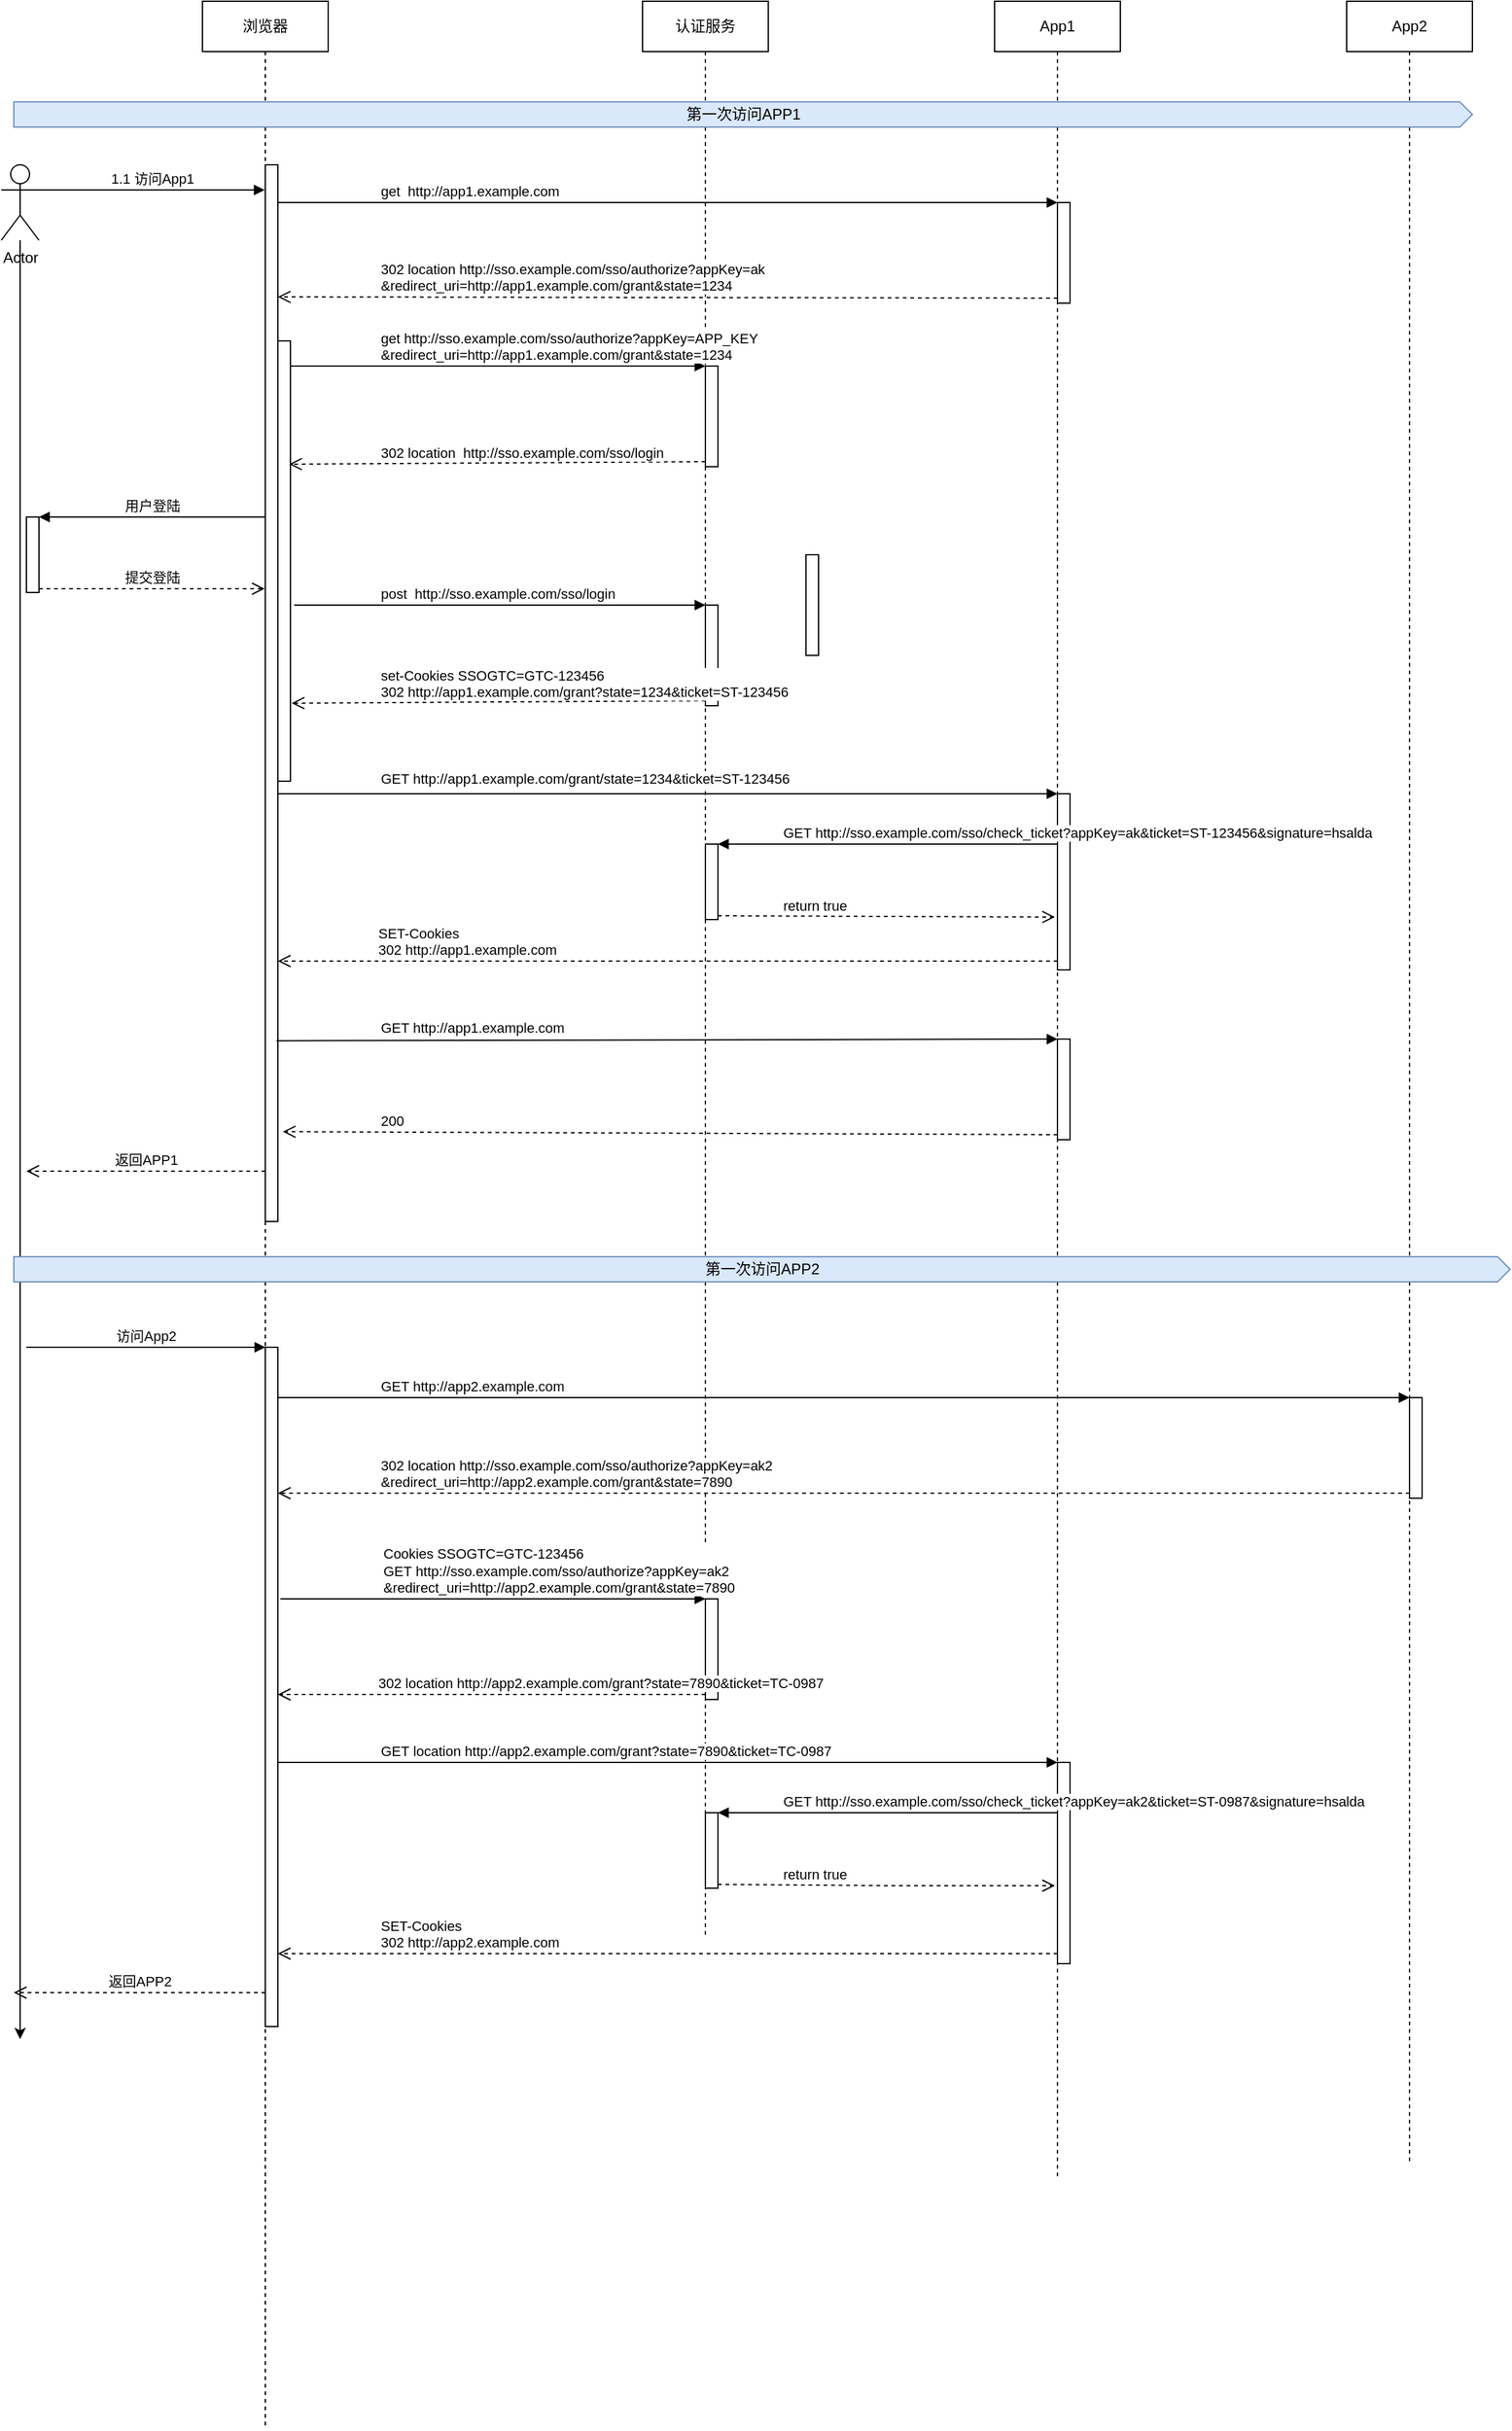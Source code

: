 <mxfile version="14.7.8" type="github">
  <diagram id="c4w317zECzJuG4s0Is7F" name="Page-1">
    <mxGraphModel dx="1426" dy="794" grid="1" gridSize="10" guides="1" tooltips="1" connect="1" arrows="1" fold="1" page="1" pageScale="1" pageWidth="1654" pageHeight="2336" math="0" shadow="0">
      <root>
        <mxCell id="0" />
        <mxCell id="1" parent="0" />
        <mxCell id="5jAdGCk7PEBWjeVyFy0n-1" value="浏览器" style="shape=umlLifeline;perimeter=lifelinePerimeter;whiteSpace=wrap;html=1;container=1;collapsible=0;recursiveResize=0;outlineConnect=0;" vertex="1" parent="1">
          <mxGeometry x="500" y="150" width="100" height="1930" as="geometry" />
        </mxCell>
        <mxCell id="5jAdGCk7PEBWjeVyFy0n-8" value="" style="html=1;points=[];perimeter=orthogonalPerimeter;" vertex="1" parent="5jAdGCk7PEBWjeVyFy0n-1">
          <mxGeometry x="50" y="130" width="10" height="840" as="geometry" />
        </mxCell>
        <mxCell id="5jAdGCk7PEBWjeVyFy0n-13" value="" style="html=1;points=[];perimeter=orthogonalPerimeter;" vertex="1" parent="5jAdGCk7PEBWjeVyFy0n-1">
          <mxGeometry x="60" y="270" width="10" height="350" as="geometry" />
        </mxCell>
        <mxCell id="5jAdGCk7PEBWjeVyFy0n-36" value="" style="html=1;points=[];perimeter=orthogonalPerimeter;" vertex="1" parent="5jAdGCk7PEBWjeVyFy0n-1">
          <mxGeometry x="50" y="1070" width="10" height="540" as="geometry" />
        </mxCell>
        <mxCell id="5jAdGCk7PEBWjeVyFy0n-37" value="访问App2" style="html=1;verticalAlign=bottom;endArrow=block;entryX=0;entryY=0;" edge="1" target="5jAdGCk7PEBWjeVyFy0n-36" parent="5jAdGCk7PEBWjeVyFy0n-1">
          <mxGeometry relative="1" as="geometry">
            <mxPoint x="-140" y="1070" as="sourcePoint" />
          </mxGeometry>
        </mxCell>
        <mxCell id="5jAdGCk7PEBWjeVyFy0n-38" value="返回APP2" style="html=1;verticalAlign=bottom;endArrow=open;dashed=1;endSize=8;exitX=0;exitY=0.95;" edge="1" source="5jAdGCk7PEBWjeVyFy0n-36" parent="5jAdGCk7PEBWjeVyFy0n-1">
          <mxGeometry relative="1" as="geometry">
            <mxPoint x="-150" y="1583" as="targetPoint" />
          </mxGeometry>
        </mxCell>
        <mxCell id="5jAdGCk7PEBWjeVyFy0n-2" value="认证服务" style="shape=umlLifeline;perimeter=lifelinePerimeter;whiteSpace=wrap;html=1;container=1;collapsible=0;recursiveResize=0;outlineConnect=0;" vertex="1" parent="1">
          <mxGeometry x="850" y="150" width="100" height="1540" as="geometry" />
        </mxCell>
        <mxCell id="5jAdGCk7PEBWjeVyFy0n-21" value="" style="html=1;points=[];perimeter=orthogonalPerimeter;" vertex="1" parent="5jAdGCk7PEBWjeVyFy0n-2">
          <mxGeometry x="50" y="480" width="10" height="80" as="geometry" />
        </mxCell>
        <mxCell id="5jAdGCk7PEBWjeVyFy0n-28" value="" style="html=1;points=[];perimeter=orthogonalPerimeter;" vertex="1" parent="5jAdGCk7PEBWjeVyFy0n-2">
          <mxGeometry x="50" y="670" width="10" height="60" as="geometry" />
        </mxCell>
        <mxCell id="5jAdGCk7PEBWjeVyFy0n-42" value="" style="html=1;points=[];perimeter=orthogonalPerimeter;" vertex="1" parent="5jAdGCk7PEBWjeVyFy0n-2">
          <mxGeometry x="50" y="1270" width="10" height="80" as="geometry" />
        </mxCell>
        <mxCell id="5jAdGCk7PEBWjeVyFy0n-3" value="App1" style="shape=umlLifeline;perimeter=lifelinePerimeter;whiteSpace=wrap;html=1;container=1;collapsible=0;recursiveResize=0;outlineConnect=0;" vertex="1" parent="1">
          <mxGeometry x="1130" y="150" width="100" height="1730" as="geometry" />
        </mxCell>
        <mxCell id="5jAdGCk7PEBWjeVyFy0n-24" value="" style="html=1;points=[];perimeter=orthogonalPerimeter;" vertex="1" parent="5jAdGCk7PEBWjeVyFy0n-3">
          <mxGeometry x="50" y="630" width="10" height="140" as="geometry" />
        </mxCell>
        <mxCell id="5jAdGCk7PEBWjeVyFy0n-31" value="" style="html=1;points=[];perimeter=orthogonalPerimeter;" vertex="1" parent="5jAdGCk7PEBWjeVyFy0n-3">
          <mxGeometry x="50" y="825" width="10" height="80" as="geometry" />
        </mxCell>
        <mxCell id="5jAdGCk7PEBWjeVyFy0n-45" value="" style="html=1;points=[];perimeter=orthogonalPerimeter;" vertex="1" parent="5jAdGCk7PEBWjeVyFy0n-3">
          <mxGeometry x="50" y="1400" width="10" height="160" as="geometry" />
        </mxCell>
        <mxCell id="5jAdGCk7PEBWjeVyFy0n-4" value="App2" style="shape=umlLifeline;perimeter=lifelinePerimeter;whiteSpace=wrap;html=1;container=1;collapsible=0;recursiveResize=0;outlineConnect=0;" vertex="1" parent="1">
          <mxGeometry x="1410" y="150" width="100" height="1720" as="geometry" />
        </mxCell>
        <mxCell id="5jAdGCk7PEBWjeVyFy0n-39" value="" style="html=1;points=[];perimeter=orthogonalPerimeter;" vertex="1" parent="5jAdGCk7PEBWjeVyFy0n-4">
          <mxGeometry x="50" y="1110" width="10" height="80" as="geometry" />
        </mxCell>
        <mxCell id="5jAdGCk7PEBWjeVyFy0n-6" value="第一次访问APP1" style="html=1;shadow=0;dashed=0;align=center;verticalAlign=middle;shape=mxgraph.arrows2.arrow;dy=0;dx=10;notch=0;fillColor=#dae8fc;strokeColor=#6c8ebf;" vertex="1" parent="1">
          <mxGeometry x="350" y="230" width="1160" height="20" as="geometry" />
        </mxCell>
        <mxCell id="5jAdGCk7PEBWjeVyFy0n-17" style="edgeStyle=orthogonalEdgeStyle;rounded=0;orthogonalLoop=1;jettySize=auto;html=1;" edge="1" parent="1" source="5jAdGCk7PEBWjeVyFy0n-7">
          <mxGeometry relative="1" as="geometry">
            <mxPoint x="355" y="1770" as="targetPoint" />
          </mxGeometry>
        </mxCell>
        <mxCell id="5jAdGCk7PEBWjeVyFy0n-7" value="Actor" style="shape=umlActor;verticalLabelPosition=bottom;verticalAlign=top;html=1;outlineConnect=0;" vertex="1" parent="1">
          <mxGeometry x="340" y="280" width="30" height="60" as="geometry" />
        </mxCell>
        <mxCell id="5jAdGCk7PEBWjeVyFy0n-9" value="1.1 访问App1" style="html=1;verticalAlign=bottom;endArrow=block;" edge="1" parent="1" target="5jAdGCk7PEBWjeVyFy0n-1">
          <mxGeometry width="80" relative="1" as="geometry">
            <mxPoint x="370" y="300" as="sourcePoint" />
            <mxPoint x="450" y="300" as="targetPoint" />
          </mxGeometry>
        </mxCell>
        <mxCell id="5jAdGCk7PEBWjeVyFy0n-10" value="" style="html=1;points=[];perimeter=orthogonalPerimeter;" vertex="1" parent="1">
          <mxGeometry x="1180" y="310" width="10" height="80" as="geometry" />
        </mxCell>
        <mxCell id="5jAdGCk7PEBWjeVyFy0n-11" value="get&amp;nbsp; http://app1.example.com" style="html=1;verticalAlign=bottom;endArrow=block;entryX=0;entryY=0;align=left;" edge="1" target="5jAdGCk7PEBWjeVyFy0n-10" parent="1">
          <mxGeometry x="-0.742" relative="1" as="geometry">
            <mxPoint x="560" y="310" as="sourcePoint" />
            <mxPoint as="offset" />
          </mxGeometry>
        </mxCell>
        <mxCell id="5jAdGCk7PEBWjeVyFy0n-12" value="302 location http://sso.example.com/sso/authorize?appKey=ak&lt;br&gt;&amp;amp;redirect_uri=http://app1.example.com/grant&amp;amp;state=1234" style="html=1;verticalAlign=bottom;endArrow=open;dashed=1;endSize=8;exitX=0;exitY=0.95;entryX=1;entryY=0.125;entryDx=0;entryDy=0;entryPerimeter=0;align=left;" edge="1" source="5jAdGCk7PEBWjeVyFy0n-10" parent="1" target="5jAdGCk7PEBWjeVyFy0n-8">
          <mxGeometry x="0.742" relative="1" as="geometry">
            <mxPoint x="1026" y="386" as="targetPoint" />
            <mxPoint as="offset" />
          </mxGeometry>
        </mxCell>
        <mxCell id="5jAdGCk7PEBWjeVyFy0n-14" value="" style="html=1;points=[];perimeter=orthogonalPerimeter;" vertex="1" parent="1">
          <mxGeometry x="900" y="440" width="10" height="80" as="geometry" />
        </mxCell>
        <mxCell id="5jAdGCk7PEBWjeVyFy0n-15" value="get http://sso.example.com/sso/authorize?appKey=APP_KEY&lt;br&gt;&amp;amp;redirect_uri=http://app1.example.com/grant&amp;amp;state=1234" style="html=1;verticalAlign=bottom;endArrow=block;entryX=0;entryY=0;align=left;" edge="1" target="5jAdGCk7PEBWjeVyFy0n-14" parent="1">
          <mxGeometry x="-0.576" relative="1" as="geometry">
            <mxPoint x="570" y="440" as="sourcePoint" />
            <mxPoint as="offset" />
          </mxGeometry>
        </mxCell>
        <mxCell id="5jAdGCk7PEBWjeVyFy0n-16" value="302 location&amp;nbsp; http://sso.example.com/sso/login" style="html=1;verticalAlign=bottom;endArrow=open;dashed=1;endSize=8;exitX=0;exitY=0.95;entryX=0.9;entryY=0.28;entryDx=0;entryDy=0;entryPerimeter=0;align=left;" edge="1" source="5jAdGCk7PEBWjeVyFy0n-14" parent="1" target="5jAdGCk7PEBWjeVyFy0n-13">
          <mxGeometry x="0.571" relative="1" as="geometry">
            <mxPoint x="770" y="516" as="targetPoint" />
            <mxPoint as="offset" />
          </mxGeometry>
        </mxCell>
        <mxCell id="5jAdGCk7PEBWjeVyFy0n-18" value="" style="html=1;points=[];perimeter=orthogonalPerimeter;" vertex="1" parent="1">
          <mxGeometry x="360" y="560" width="10" height="60" as="geometry" />
        </mxCell>
        <mxCell id="5jAdGCk7PEBWjeVyFy0n-19" value="用户登陆" style="html=1;verticalAlign=bottom;endArrow=block;entryX=1;entryY=0;" edge="1" target="5jAdGCk7PEBWjeVyFy0n-18" parent="1" source="5jAdGCk7PEBWjeVyFy0n-1">
          <mxGeometry relative="1" as="geometry">
            <mxPoint x="430" y="560" as="sourcePoint" />
          </mxGeometry>
        </mxCell>
        <mxCell id="5jAdGCk7PEBWjeVyFy0n-20" value="提交登陆" style="html=1;verticalAlign=bottom;endArrow=open;dashed=1;endSize=8;exitX=1;exitY=0.95;" edge="1" source="5jAdGCk7PEBWjeVyFy0n-18" parent="1" target="5jAdGCk7PEBWjeVyFy0n-1">
          <mxGeometry relative="1" as="geometry">
            <mxPoint x="545" y="614" as="targetPoint" />
          </mxGeometry>
        </mxCell>
        <mxCell id="5jAdGCk7PEBWjeVyFy0n-22" value="post&amp;nbsp; http://sso.example.com/sso/login" style="html=1;verticalAlign=bottom;endArrow=block;entryX=0;entryY=0;align=left;" edge="1" target="5jAdGCk7PEBWjeVyFy0n-21" parent="1">
          <mxGeometry x="-0.59" relative="1" as="geometry">
            <mxPoint x="573" y="630" as="sourcePoint" />
            <mxPoint as="offset" />
          </mxGeometry>
        </mxCell>
        <mxCell id="5jAdGCk7PEBWjeVyFy0n-23" value="set-Cookies SSOGTC=GTC-123456&lt;br&gt;302 http://app1.example.com/grant?state=1234&amp;amp;ticket=ST-123456" style="html=1;verticalAlign=bottom;endArrow=open;dashed=1;endSize=8;exitX=0;exitY=0.95;align=left;" edge="1" source="5jAdGCk7PEBWjeVyFy0n-21" parent="1">
          <mxGeometry x="0.581" relative="1" as="geometry">
            <mxPoint x="571" y="708" as="targetPoint" />
            <mxPoint as="offset" />
          </mxGeometry>
        </mxCell>
        <mxCell id="5jAdGCk7PEBWjeVyFy0n-25" value="GET http://app1.example.com/grant/state=1234&amp;amp;ticket=ST-123456" style="html=1;verticalAlign=bottom;endArrow=block;entryX=0;entryY=0;align=left;" edge="1" target="5jAdGCk7PEBWjeVyFy0n-24" parent="1">
          <mxGeometry x="-0.742" y="3" relative="1" as="geometry">
            <mxPoint x="560" y="780" as="sourcePoint" />
            <mxPoint as="offset" />
          </mxGeometry>
        </mxCell>
        <mxCell id="5jAdGCk7PEBWjeVyFy0n-27" value="" style="html=1;points=[];perimeter=orthogonalPerimeter;" vertex="1" parent="1">
          <mxGeometry x="980" y="590" width="10" height="80" as="geometry" />
        </mxCell>
        <mxCell id="5jAdGCk7PEBWjeVyFy0n-29" value="GET http://sso.example.com/sso/check_ticket?appKey=ak&amp;amp;ticket=ST-123456&amp;amp;signature=hsalda" style="html=1;verticalAlign=bottom;endArrow=block;entryX=1;entryY=0;align=left;" edge="1" target="5jAdGCk7PEBWjeVyFy0n-28" parent="1" source="5jAdGCk7PEBWjeVyFy0n-3">
          <mxGeometry x="0.629" relative="1" as="geometry">
            <mxPoint x="970" y="820" as="sourcePoint" />
            <mxPoint as="offset" />
          </mxGeometry>
        </mxCell>
        <mxCell id="5jAdGCk7PEBWjeVyFy0n-30" value="return true" style="html=1;verticalAlign=bottom;endArrow=open;dashed=1;endSize=8;exitX=1;exitY=0.95;entryX=-0.2;entryY=0.7;entryDx=0;entryDy=0;entryPerimeter=0;align=left;" edge="1" source="5jAdGCk7PEBWjeVyFy0n-28" parent="1" target="5jAdGCk7PEBWjeVyFy0n-24">
          <mxGeometry x="-0.627" y="-1" relative="1" as="geometry">
            <mxPoint x="970" y="877" as="targetPoint" />
            <mxPoint as="offset" />
          </mxGeometry>
        </mxCell>
        <mxCell id="5jAdGCk7PEBWjeVyFy0n-26" value="SET-Cookies&lt;br&gt;&lt;div&gt;302 http://app1.example.com&lt;/div&gt;" style="html=1;verticalAlign=bottom;endArrow=open;dashed=1;endSize=8;exitX=0;exitY=0.95;align=left;" edge="1" source="5jAdGCk7PEBWjeVyFy0n-24" parent="1">
          <mxGeometry x="0.75" relative="1" as="geometry">
            <mxPoint x="560" y="913" as="targetPoint" />
            <mxPoint as="offset" />
          </mxGeometry>
        </mxCell>
        <mxCell id="5jAdGCk7PEBWjeVyFy0n-32" value="GET http://app1.example.com" style="html=1;verticalAlign=bottom;endArrow=block;entryX=0;entryY=0;exitX=0.9;exitY=0.829;exitDx=0;exitDy=0;exitPerimeter=0;align=left;" edge="1" target="5jAdGCk7PEBWjeVyFy0n-31" parent="1" source="5jAdGCk7PEBWjeVyFy0n-8">
          <mxGeometry x="-0.739" y="1" relative="1" as="geometry">
            <mxPoint x="630" y="975" as="sourcePoint" />
            <mxPoint as="offset" />
          </mxGeometry>
        </mxCell>
        <mxCell id="5jAdGCk7PEBWjeVyFy0n-33" value="200" style="html=1;verticalAlign=bottom;endArrow=open;dashed=1;endSize=8;exitX=0;exitY=0.95;entryX=1.4;entryY=0.915;entryDx=0;entryDy=0;entryPerimeter=0;align=left;" edge="1" source="5jAdGCk7PEBWjeVyFy0n-31" parent="1" target="5jAdGCk7PEBWjeVyFy0n-8">
          <mxGeometry x="0.753" relative="1" as="geometry">
            <mxPoint x="610" y="1050" as="targetPoint" />
            <mxPoint as="offset" />
          </mxGeometry>
        </mxCell>
        <mxCell id="5jAdGCk7PEBWjeVyFy0n-34" value="返回APP1" style="html=1;verticalAlign=bottom;endArrow=open;dashed=1;endSize=8;" edge="1" parent="1">
          <mxGeometry relative="1" as="geometry">
            <mxPoint x="550" y="1080" as="sourcePoint" />
            <mxPoint x="360" y="1080" as="targetPoint" />
          </mxGeometry>
        </mxCell>
        <mxCell id="5jAdGCk7PEBWjeVyFy0n-35" value="第一次访问APP2" style="html=1;shadow=0;dashed=0;align=center;verticalAlign=middle;shape=mxgraph.arrows2.arrow;dy=0;dx=10;notch=0;fillColor=#dae8fc;strokeColor=#6c8ebf;" vertex="1" parent="1">
          <mxGeometry x="350" y="1148" width="1190" height="20" as="geometry" />
        </mxCell>
        <mxCell id="5jAdGCk7PEBWjeVyFy0n-40" value="GET http://app2.example.com" style="html=1;verticalAlign=bottom;endArrow=block;entryX=0;entryY=0;align=left;" edge="1" target="5jAdGCk7PEBWjeVyFy0n-39" parent="1">
          <mxGeometry x="-0.822" relative="1" as="geometry">
            <mxPoint x="560" y="1260" as="sourcePoint" />
            <mxPoint as="offset" />
          </mxGeometry>
        </mxCell>
        <mxCell id="5jAdGCk7PEBWjeVyFy0n-41" value="302 location http://sso.example.com/sso/&lt;span&gt;authorize?appKey=ak2&lt;/span&gt;&lt;br&gt;&lt;div&gt;&amp;amp;redirect_uri=http://app2.example.com/grant&amp;amp;state=7890&lt;/div&gt;" style="html=1;verticalAlign=bottom;endArrow=open;dashed=1;endSize=8;exitX=0;exitY=0.95;align=left;" edge="1" source="5jAdGCk7PEBWjeVyFy0n-39" parent="1">
          <mxGeometry x="0.822" relative="1" as="geometry">
            <mxPoint x="560" y="1336" as="targetPoint" />
            <mxPoint as="offset" />
          </mxGeometry>
        </mxCell>
        <mxCell id="5jAdGCk7PEBWjeVyFy0n-43" value="Cookies SSOGTC=GTC-123456&lt;br&gt;GET&amp;nbsp;&lt;span&gt;http://sso.example.com/sso/&lt;/span&gt;&lt;span&gt;authorize?appKey=ak2&lt;/span&gt;&lt;br&gt;&lt;div&gt;&amp;amp;redirect_uri=http://app2.example.com/grant&amp;amp;state=7890&lt;/div&gt;" style="html=1;verticalAlign=bottom;endArrow=block;entryX=0;entryY=0;align=left;" edge="1" target="5jAdGCk7PEBWjeVyFy0n-42" parent="1">
          <mxGeometry x="-0.529" relative="1" as="geometry">
            <mxPoint x="562" y="1420" as="sourcePoint" />
            <mxPoint as="offset" />
          </mxGeometry>
        </mxCell>
        <mxCell id="5jAdGCk7PEBWjeVyFy0n-44" value="302 location http://app2.example.com/grant?state=7890&amp;amp;ticket=TC-0987" style="html=1;verticalAlign=bottom;endArrow=open;dashed=1;endSize=8;exitX=0;exitY=0.95;align=left;" edge="1" source="5jAdGCk7PEBWjeVyFy0n-42" parent="1">
          <mxGeometry x="0.543" relative="1" as="geometry">
            <mxPoint x="560" y="1496" as="targetPoint" />
            <mxPoint as="offset" />
          </mxGeometry>
        </mxCell>
        <mxCell id="5jAdGCk7PEBWjeVyFy0n-46" value="GET&amp;nbsp;&lt;span&gt;location http://app2.example.com/grant?state=7890&amp;amp;ticket=TC-0987&lt;/span&gt;" style="html=1;verticalAlign=bottom;endArrow=block;entryX=0;entryY=0;align=left;" edge="1" target="5jAdGCk7PEBWjeVyFy0n-45" parent="1" source="5jAdGCk7PEBWjeVyFy0n-36">
          <mxGeometry x="-0.742" relative="1" as="geometry">
            <mxPoint x="1110" y="1550" as="sourcePoint" />
            <mxPoint as="offset" />
          </mxGeometry>
        </mxCell>
        <mxCell id="5jAdGCk7PEBWjeVyFy0n-48" value="" style="html=1;points=[];perimeter=orthogonalPerimeter;" vertex="1" parent="1">
          <mxGeometry x="900" y="1590" width="10" height="60" as="geometry" />
        </mxCell>
        <mxCell id="5jAdGCk7PEBWjeVyFy0n-49" value="GET http://sso.example.com/sso/check_ticket?appKey=ak2&amp;amp;ticket=ST-0987&amp;amp;signature=hsalda" style="html=1;verticalAlign=bottom;endArrow=block;entryX=1;entryY=0;align=left;" edge="1" parent="1" target="5jAdGCk7PEBWjeVyFy0n-48">
          <mxGeometry x="0.629" relative="1" as="geometry">
            <mxPoint x="1179.5" y="1590" as="sourcePoint" />
            <mxPoint as="offset" />
          </mxGeometry>
        </mxCell>
        <mxCell id="5jAdGCk7PEBWjeVyFy0n-50" value="return true" style="html=1;verticalAlign=bottom;endArrow=open;dashed=1;endSize=8;exitX=1;exitY=0.95;entryX=-0.2;entryY=0.7;entryDx=0;entryDy=0;entryPerimeter=0;align=left;" edge="1" parent="1" source="5jAdGCk7PEBWjeVyFy0n-48">
          <mxGeometry x="-0.627" y="-1" relative="1" as="geometry">
            <mxPoint x="1178" y="1648" as="targetPoint" />
            <mxPoint as="offset" />
            <Array as="points">
              <mxPoint x="1050" y="1648" />
            </Array>
          </mxGeometry>
        </mxCell>
        <mxCell id="5jAdGCk7PEBWjeVyFy0n-47" value="&lt;div&gt;SET-Cookies&lt;/div&gt;&lt;div&gt;302 http://app2.example.com&lt;/div&gt;" style="html=1;verticalAlign=bottom;endArrow=open;dashed=1;endSize=8;exitX=0;exitY=0.95;align=left;" edge="1" source="5jAdGCk7PEBWjeVyFy0n-45" parent="1" target="5jAdGCk7PEBWjeVyFy0n-36">
          <mxGeometry x="0.742" relative="1" as="geometry">
            <mxPoint x="680" y="1720" as="targetPoint" />
            <mxPoint as="offset" />
          </mxGeometry>
        </mxCell>
      </root>
    </mxGraphModel>
  </diagram>
</mxfile>

